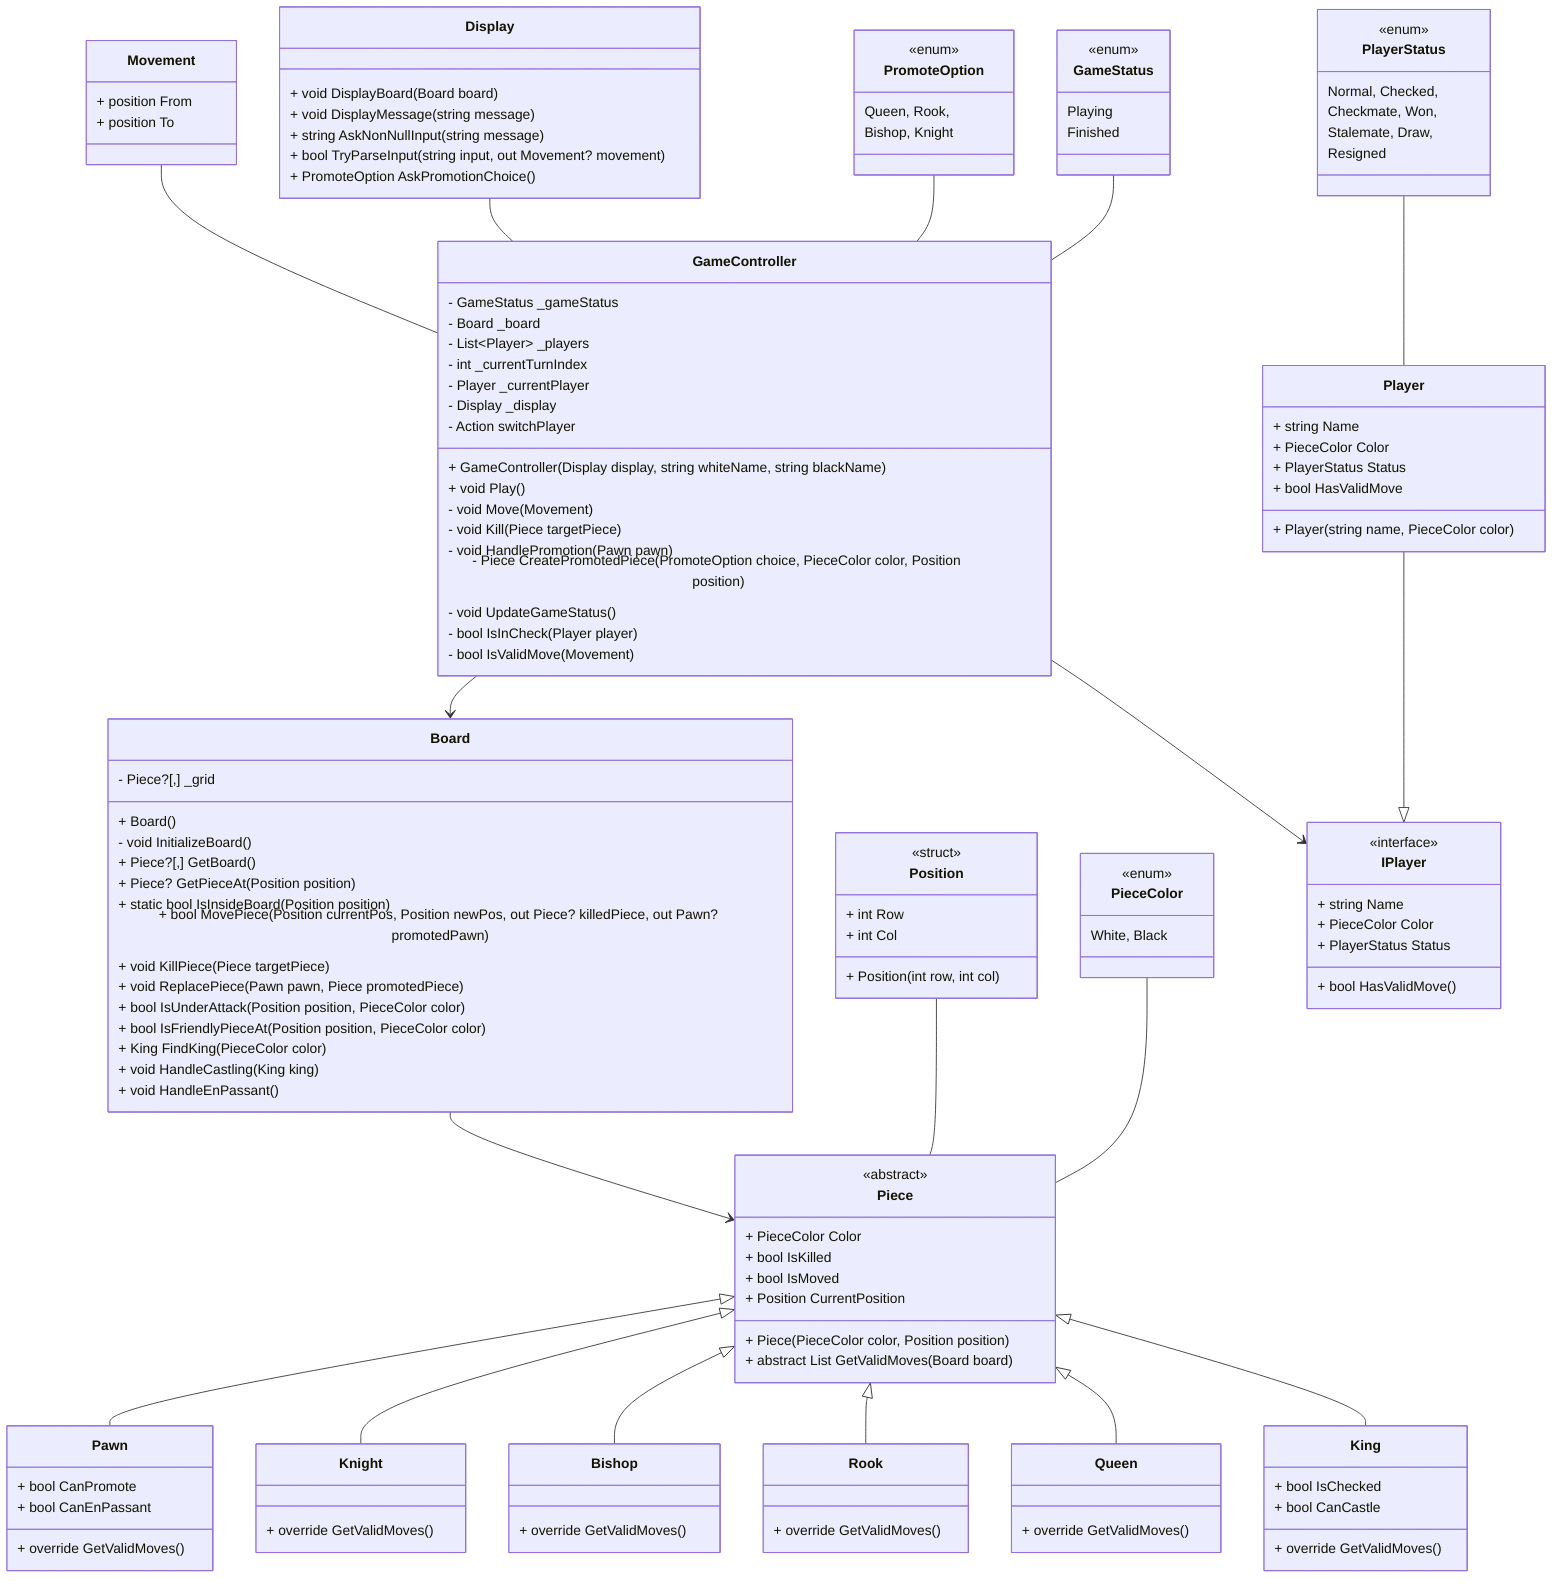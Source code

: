 classDiagram
    class GameController {
        - GameStatus _gameStatus
        - Board _board
        - List~Player~ _players
        - int _currentTurnIndex
        - Player _currentPlayer
        - Display _display
        - Action switchPlayer
        + GameController(Display display, string whiteName, string blackName)
        + void Play()
        - void Move(Movement)
        - void Kill(Piece targetPiece)
        - void HandlePromotion(Pawn pawn)
        - Piece CreatePromotedPiece(PromoteOption choice, PieceColor color, Position position)
        - void UpdateGameStatus()
        - bool IsInCheck(Player player)
        - bool IsValidMove(Movement)
    }

    class Display {
        + void DisplayBoard(Board board)
        + void DisplayMessage(string message)
        + string AskNonNullInput(string message)
        + bool TryParseInput(string input, out Movement? movement)
        + PromoteOption AskPromotionChoice()
    }

    class Board {
        - Piece?[,] _grid
        + Board()
        - void InitializeBoard()
        + Piece?[,] GetBoard()
        + Piece? GetPieceAt(Position position)
        + static bool IsInsideBoard(Position position)
        + bool MovePiece(Position currentPos, Position newPos, out Piece? killedPiece, out Pawn? promotedPawn)
        + void KillPiece(Piece targetPiece)
        + void ReplacePiece(Pawn pawn, Piece promotedPiece)
        + bool IsUnderAttack(Position position, PieceColor color)
        + bool IsFriendlyPieceAt(Position position, PieceColor color)
        + King FindKing(PieceColor color)
        + void HandleCastling(King king)
        + void HandleEnPassant()
    }

    class Piece {
        <<abstract>>
        + PieceColor Color
        + bool IsKilled
        + bool IsMoved
        + Position CurrentPosition
        + Piece(PieceColor color, Position position)
        + abstract List<Position> GetValidMoves(Board board)
    }

    class Pawn {
        + bool CanPromote
        + bool CanEnPassant
        + override GetValidMoves()
    }

    class Knight {
        + override GetValidMoves()
    }

    class Bishop {
        + override GetValidMoves()
    }

    class Rook {
        + override GetValidMoves()
    }

    class Queen {
        + override GetValidMoves()
    }

    class King {
        + bool IsChecked
        + bool CanCastle
        + override GetValidMoves()
    }

    class Player {
        + string Name
        + PieceColor Color
        + PlayerStatus Status
        + bool HasValidMove
        + Player(string name, PieceColor color)
    }

    class Movement {
        + position From
        + position To
    }

    class Position {
        <<struct>>
        + int Row
        + int Col
        + Position(int row, int col)
    }

    class GameStatus {
        <<enum>>
        Playing
        Finished
    }

    class PlayerStatus {
        <<enum>>
        Normal, Checked,
        Checkmate, Won,
        Stalemate, Draw,
        Resigned
    }

    class PromoteOption {
        <<enum>>
        Queen, Rook,
        Bishop, Knight
    }

    class PieceColor {
        <<enum>>
        White, Black
    }

    class IPlayer {
        <<interface>>
        + string Name
        + PieceColor Color
        + PlayerStatus Status
        + bool HasValidMove ()
    }

    GameController --> Board
    GameController --> IPlayer

    Board --> Piece
    
    Piece <|-- Pawn
    Piece <|-- Knight
    Piece <|-- Bishop
    Piece <|-- Rook
    Piece <|-- Queen
    Piece <|-- King
    
    Player --|> IPlayer
    
    Movement -- GameController
    Display -- GameController
    PromoteOption -- GameController
    GameStatus -- GameController
    PlayerStatus -- Player
    Position --Piece
    PieceColor -- Piece